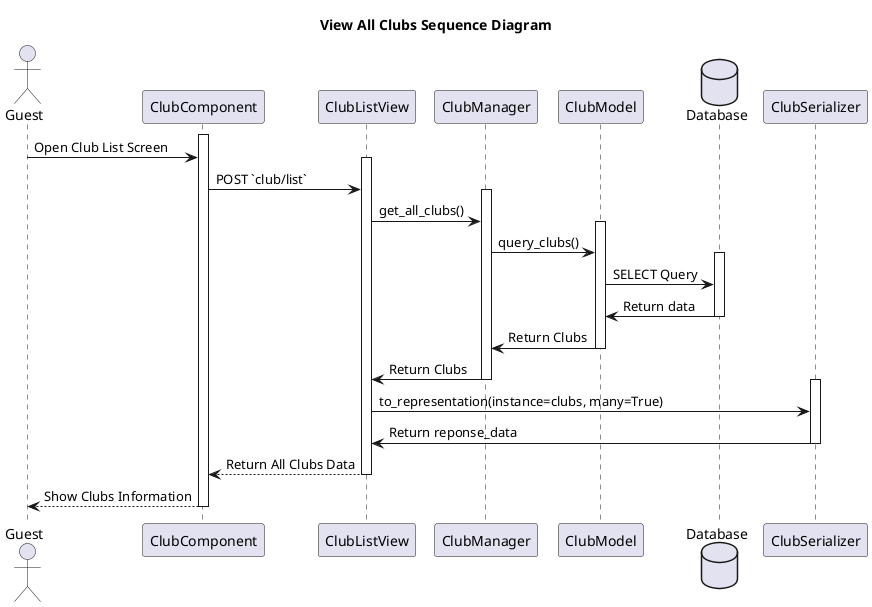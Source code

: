 @startuml
title View All Clubs Sequence Diagram

actor Guest

activate ClubComponent
Guest -> ClubComponent: Open Club List Screen

activate ClubListView
ClubComponent -> ClubListView: POST `club/list`

activate ClubManager
ClubListView -> ClubManager: get_all_clubs()

activate ClubModel
ClubManager -> ClubModel: query_clubs()
database Database
activate Database
ClubModel -> Database: SELECT Query
Database -> ClubModel: Return data
deactivate Database
ClubModel -> ClubManager: Return Clubs
deactivate ClubModel
ClubManager -> ClubListView: Return Clubs
deactivate ClubManager
activate ClubSerializer
ClubListView -> ClubSerializer: to_representation(instance=clubs, many=True)
ClubSerializer -> ClubListView: Return reponse_data
deactivate ClubSerializer
ClubListView --> ClubComponent: Return All Clubs Data
deactivate ClubListView
ClubComponent --> Guest: Show Clubs Information
deactivate ClubComponent
@enduml

